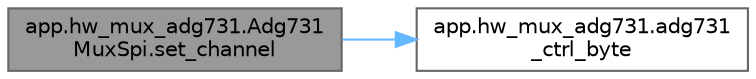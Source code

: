 digraph "app.hw_mux_adg731.Adg731MuxSpi.set_channel"
{
 // LATEX_PDF_SIZE
  bgcolor="transparent";
  edge [fontname=Helvetica,fontsize=10,labelfontname=Helvetica,labelfontsize=10];
  node [fontname=Helvetica,fontsize=10,shape=box,height=0.2,width=0.4];
  rankdir="LR";
  Node1 [id="Node000001",label="app.hw_mux_adg731.Adg731\lMuxSpi.set_channel",height=0.2,width=0.4,color="gray40", fillcolor="grey60", style="filled", fontcolor="black",tooltip="Active un canal spécifique sur une carte donnée."];
  Node1 -> Node2 [id="edge1_Node000001_Node000002",color="steelblue1",style="solid",tooltip=" "];
  Node2 [id="Node000002",label="app.hw_mux_adg731.adg731\l_ctrl_byte",height=0.2,width=0.4,color="grey40", fillcolor="white", style="filled",URL="$namespaceapp_1_1hw__mux__adg731.html#a191556bfaa023e4d6e1f2099dca9db46",tooltip="Génère le byte de contrôle pour l'ADG731."];
}

